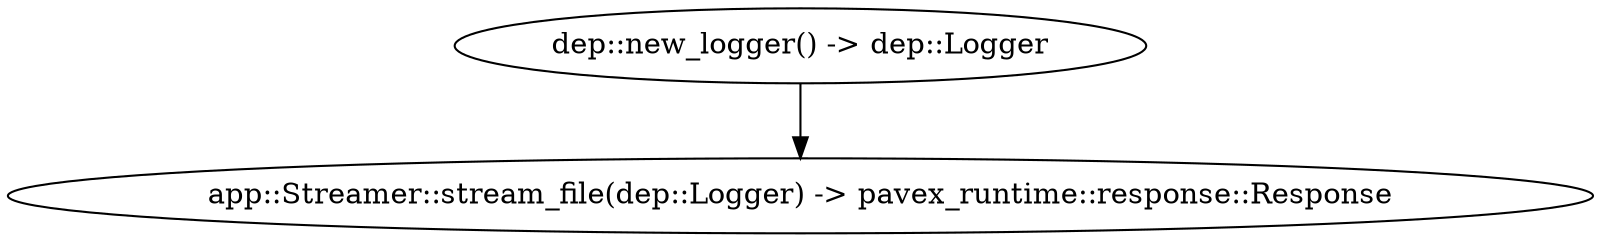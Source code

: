digraph "/home" {
    0 [ label = "app::Streamer::stream_file(dep::Logger) -> pavex_runtime::response::Response"]
    1 [ label = "dep::new_logger() -> dep::Logger"]
    1 -> 0 [ ]
}
digraph app_state {
    0 [ label = "crate::ApplicationState() -> crate::ApplicationState"]
}